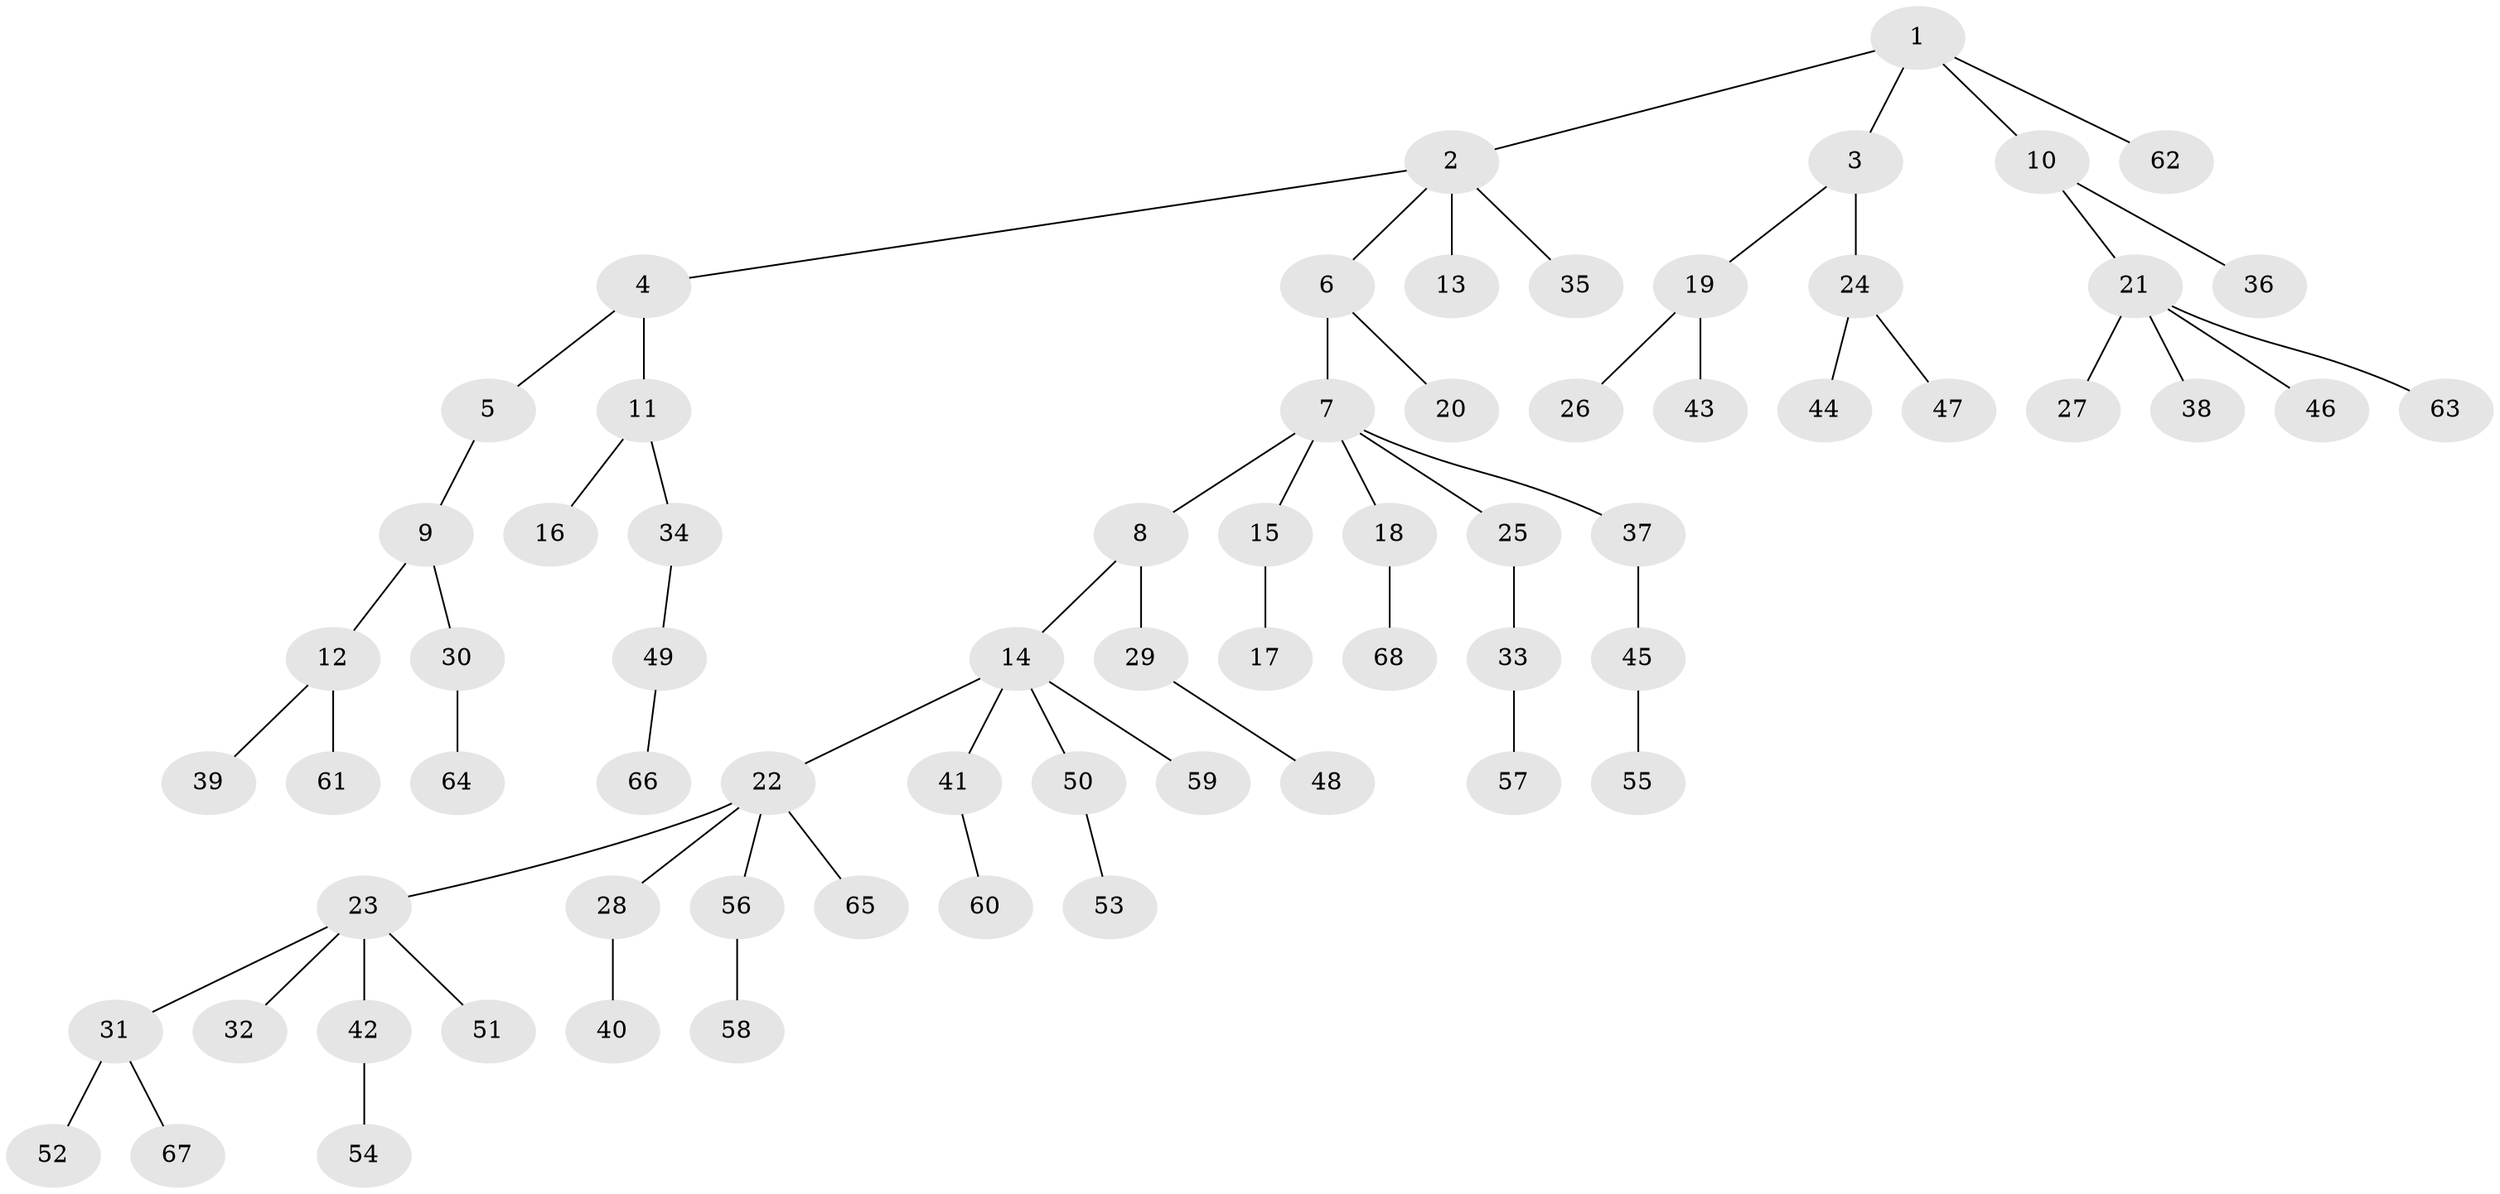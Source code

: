 // coarse degree distribution, {5: 0.022727272727272728, 4: 0.09090909090909091, 3: 0.045454545454545456, 7: 0.022727272727272728, 6: 0.022727272727272728, 2: 0.25, 1: 0.5454545454545454}
// Generated by graph-tools (version 1.1) at 2025/24/03/03/25 07:24:04]
// undirected, 68 vertices, 67 edges
graph export_dot {
graph [start="1"]
  node [color=gray90,style=filled];
  1;
  2;
  3;
  4;
  5;
  6;
  7;
  8;
  9;
  10;
  11;
  12;
  13;
  14;
  15;
  16;
  17;
  18;
  19;
  20;
  21;
  22;
  23;
  24;
  25;
  26;
  27;
  28;
  29;
  30;
  31;
  32;
  33;
  34;
  35;
  36;
  37;
  38;
  39;
  40;
  41;
  42;
  43;
  44;
  45;
  46;
  47;
  48;
  49;
  50;
  51;
  52;
  53;
  54;
  55;
  56;
  57;
  58;
  59;
  60;
  61;
  62;
  63;
  64;
  65;
  66;
  67;
  68;
  1 -- 2;
  1 -- 3;
  1 -- 10;
  1 -- 62;
  2 -- 4;
  2 -- 6;
  2 -- 13;
  2 -- 35;
  3 -- 19;
  3 -- 24;
  4 -- 5;
  4 -- 11;
  5 -- 9;
  6 -- 7;
  6 -- 20;
  7 -- 8;
  7 -- 15;
  7 -- 18;
  7 -- 25;
  7 -- 37;
  8 -- 14;
  8 -- 29;
  9 -- 12;
  9 -- 30;
  10 -- 21;
  10 -- 36;
  11 -- 16;
  11 -- 34;
  12 -- 39;
  12 -- 61;
  14 -- 22;
  14 -- 41;
  14 -- 50;
  14 -- 59;
  15 -- 17;
  18 -- 68;
  19 -- 26;
  19 -- 43;
  21 -- 27;
  21 -- 38;
  21 -- 46;
  21 -- 63;
  22 -- 23;
  22 -- 28;
  22 -- 56;
  22 -- 65;
  23 -- 31;
  23 -- 32;
  23 -- 42;
  23 -- 51;
  24 -- 44;
  24 -- 47;
  25 -- 33;
  28 -- 40;
  29 -- 48;
  30 -- 64;
  31 -- 52;
  31 -- 67;
  33 -- 57;
  34 -- 49;
  37 -- 45;
  41 -- 60;
  42 -- 54;
  45 -- 55;
  49 -- 66;
  50 -- 53;
  56 -- 58;
}
